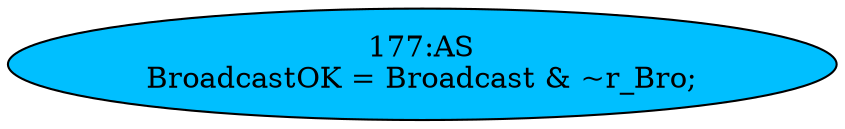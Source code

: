 strict digraph "" {
	node [label="\N"];
	"177:AS"	 [ast="<pyverilog.vparser.ast.Assign object at 0x7f2c21be9b10>",
		def_var="['BroadcastOK']",
		fillcolor=deepskyblue,
		label="177:AS
BroadcastOK = Broadcast & ~r_Bro;",
		statements="[]",
		style=filled,
		typ=Assign,
		use_var="['Broadcast', 'r_Bro']"];
}
